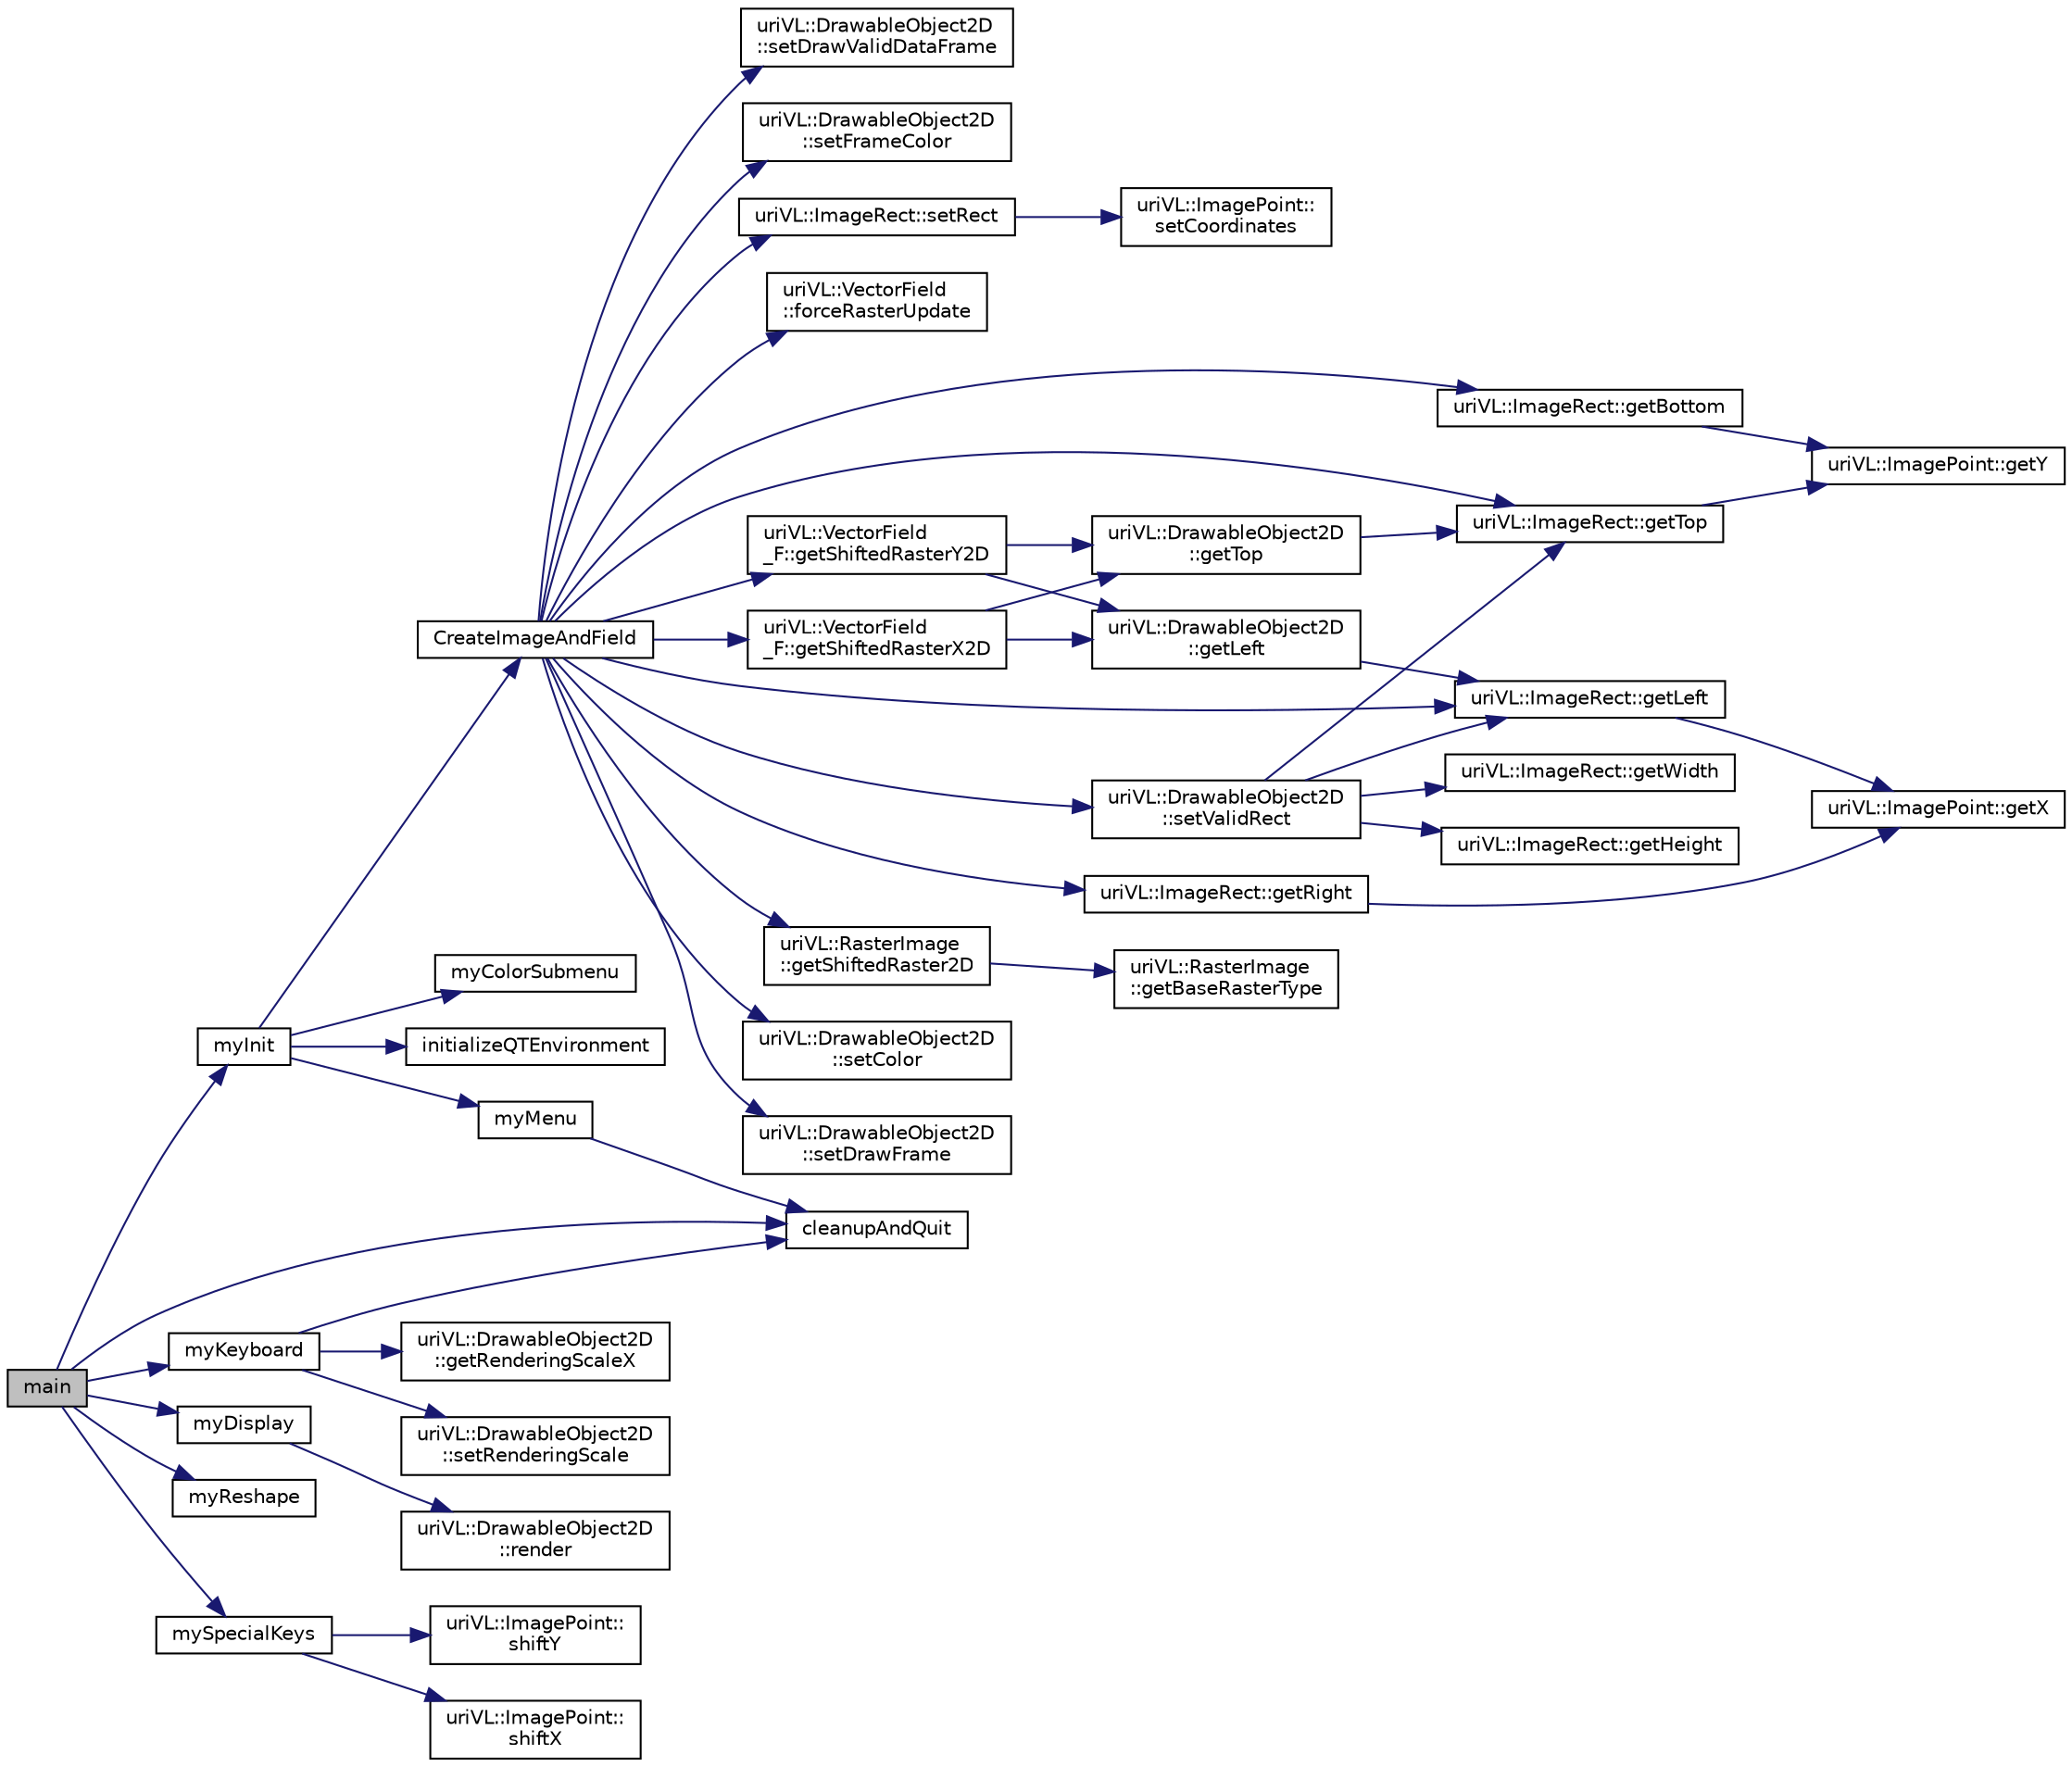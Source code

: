 digraph "main"
{
  edge [fontname="Helvetica",fontsize="10",labelfontname="Helvetica",labelfontsize="10"];
  node [fontname="Helvetica",fontsize="10",shape=record];
  rankdir="LR";
  Node1 [label="main",height=0.2,width=0.4,color="black", fillcolor="grey75", style="filled", fontcolor="black"];
  Node1 -> Node2 [color="midnightblue",fontsize="10",style="solid",fontname="Helvetica"];
  Node2 [label="cleanupAndQuit",height=0.2,width=0.4,color="black", fillcolor="white", style="filled",URL="$rasterRectangles__main_8cpp.html#ab5774c0c168c63ad4c75e9bf6f09e72b"];
  Node1 -> Node3 [color="midnightblue",fontsize="10",style="solid",fontname="Helvetica"];
  Node3 [label="myDisplay",height=0.2,width=0.4,color="black", fillcolor="white", style="filled",URL="$rasterRectangles__main_8cpp.html#ac158bfc1571fb83c31d7035c8497a5a3"];
  Node3 -> Node4 [color="midnightblue",fontsize="10",style="solid",fontname="Helvetica"];
  Node4 [label="uriVL::DrawableObject2D\l::render",height=0.2,width=0.4,color="black", fillcolor="white", style="filled",URL="$classuriVL_1_1DrawableObject2D.html#ac8e503cfade891e7ac2a25467cb7d24a",tooltip="Renders the object at the default depth and (0, 0) location. "];
  Node1 -> Node5 [color="midnightblue",fontsize="10",style="solid",fontname="Helvetica"];
  Node5 [label="myInit",height=0.2,width=0.4,color="black", fillcolor="white", style="filled",URL="$rasterRectangles__main_8cpp.html#a631696ca6a7d57f00a5331b0aeafcee2"];
  Node5 -> Node6 [color="midnightblue",fontsize="10",style="solid",fontname="Helvetica"];
  Node6 [label="initializeQTEnvironment",height=0.2,width=0.4,color="black", fillcolor="white", style="filled",URL="$rasterRectangles__main_8cpp.html#a0672b041b5eec1b80073dbb043e6b625"];
  Node5 -> Node7 [color="midnightblue",fontsize="10",style="solid",fontname="Helvetica"];
  Node7 [label="CreateImageAndField",height=0.2,width=0.4,color="black", fillcolor="white", style="filled",URL="$rasterRectangles__main_8cpp.html#add8f3520d6a0de79ffae0b55910ef31e"];
  Node7 -> Node8 [color="midnightblue",fontsize="10",style="solid",fontname="Helvetica"];
  Node8 [label="uriVL::VectorField\l::forceRasterUpdate",height=0.2,width=0.4,color="black", fillcolor="white", style="filled",URL="$classuriVL_1_1VectorField.html#a4772cfbc7b6053ff64850a2d186bd88c",tooltip="Forces an update of the raster (for rendering) "];
  Node7 -> Node9 [color="midnightblue",fontsize="10",style="solid",fontname="Helvetica"];
  Node9 [label="uriVL::ImageRect::getBottom",height=0.2,width=0.4,color="black", fillcolor="white", style="filled",URL="$classuriVL_1_1ImageRect.html#acb34c902550ecb25f7fa6ffb620aea71",tooltip="Returns the maximum y coordinate of the rectangle. "];
  Node9 -> Node10 [color="midnightblue",fontsize="10",style="solid",fontname="Helvetica"];
  Node10 [label="uriVL::ImagePoint::getY",height=0.2,width=0.4,color="black", fillcolor="white", style="filled",URL="$classuriVL_1_1ImagePoint.html#a4edda1ad5b1f3b39db3ac200dfddf016",tooltip="Returns the point&#39;s y coordinate. "];
  Node7 -> Node11 [color="midnightblue",fontsize="10",style="solid",fontname="Helvetica"];
  Node11 [label="uriVL::ImageRect::getLeft",height=0.2,width=0.4,color="black", fillcolor="white", style="filled",URL="$classuriVL_1_1ImageRect.html#a38bd531df6bd6c4892bca1a690feda13",tooltip="Returns the minimum x coordinate of the rectangle. "];
  Node11 -> Node12 [color="midnightblue",fontsize="10",style="solid",fontname="Helvetica"];
  Node12 [label="uriVL::ImagePoint::getX",height=0.2,width=0.4,color="black", fillcolor="white", style="filled",URL="$classuriVL_1_1ImagePoint.html#a4845eb34e164c8dffd9b366cf61f3f5b",tooltip="Returns the point&#39;s x coordinate. "];
  Node7 -> Node13 [color="midnightblue",fontsize="10",style="solid",fontname="Helvetica"];
  Node13 [label="uriVL::ImageRect::getRight",height=0.2,width=0.4,color="black", fillcolor="white", style="filled",URL="$classuriVL_1_1ImageRect.html#a89884bd1866a1b7ffb67d4cc1ec1a052",tooltip="Returns the maximum x coordinate of the rectangle. "];
  Node13 -> Node12 [color="midnightblue",fontsize="10",style="solid",fontname="Helvetica"];
  Node7 -> Node14 [color="midnightblue",fontsize="10",style="solid",fontname="Helvetica"];
  Node14 [label="uriVL::RasterImage\l::getShiftedRaster2D",height=0.2,width=0.4,color="black", fillcolor="white", style="filled",URL="$classuriVL_1_1RasterImage.html#afb1e270b389600fc0784f6c746d76ce4",tooltip="Returns the shifted base raster as a read-only 2D array. "];
  Node14 -> Node15 [color="midnightblue",fontsize="10",style="solid",fontname="Helvetica"];
  Node15 [label="uriVL::RasterImage\l::getBaseRasterType",height=0.2,width=0.4,color="black", fillcolor="white", style="filled",URL="$classuriVL_1_1RasterImage.html#a68815937f6a787e4541a33b108198baf",tooltip="Returns the image&#39;s base raster type. "];
  Node7 -> Node16 [color="midnightblue",fontsize="10",style="solid",fontname="Helvetica"];
  Node16 [label="uriVL::VectorField\l_F::getShiftedRasterX2D",height=0.2,width=0.4,color="black", fillcolor="white", style="filled",URL="$classuriVL_1_1VectorField__F.html#a0de78a6e2b5713bf23b8065790acdc60",tooltip="Returns the vector field&#39;s X component&#39;s 2D \"shifted\" raster Must be overridden by child classes..."];
  Node16 -> Node17 [color="midnightblue",fontsize="10",style="solid",fontname="Helvetica"];
  Node17 [label="uriVL::DrawableObject2D\l::getTop",height=0.2,width=0.4,color="black", fillcolor="white", style="filled",URL="$classuriVL_1_1DrawableObject2D.html#a01508a3886015ab55449c46989af2277",tooltip="Returns the minimum y coordinate of the bounding rectangle. "];
  Node17 -> Node18 [color="midnightblue",fontsize="10",style="solid",fontname="Helvetica"];
  Node18 [label="uriVL::ImageRect::getTop",height=0.2,width=0.4,color="black", fillcolor="white", style="filled",URL="$classuriVL_1_1ImageRect.html#a2715b0a7b291354fd839a95ece0e0aba",tooltip="Returns the minimum y coordinate of the rectangle. "];
  Node18 -> Node10 [color="midnightblue",fontsize="10",style="solid",fontname="Helvetica"];
  Node16 -> Node19 [color="midnightblue",fontsize="10",style="solid",fontname="Helvetica"];
  Node19 [label="uriVL::DrawableObject2D\l::getLeft",height=0.2,width=0.4,color="black", fillcolor="white", style="filled",URL="$classuriVL_1_1DrawableObject2D.html#a9c92e6b3d3b0753514e677080c762ef0",tooltip="Returns the minimum x coordinate of the bounding rectangle. "];
  Node19 -> Node11 [color="midnightblue",fontsize="10",style="solid",fontname="Helvetica"];
  Node7 -> Node20 [color="midnightblue",fontsize="10",style="solid",fontname="Helvetica"];
  Node20 [label="uriVL::VectorField\l_F::getShiftedRasterY2D",height=0.2,width=0.4,color="black", fillcolor="white", style="filled",URL="$classuriVL_1_1VectorField__F.html#a0201c3f79aa2e1a846b5a50b4bf46967",tooltip="Returns the vector field&#39;s Y component&#39;s 2D \"shifted\" raster Must be overridden by child classes..."];
  Node20 -> Node17 [color="midnightblue",fontsize="10",style="solid",fontname="Helvetica"];
  Node20 -> Node19 [color="midnightblue",fontsize="10",style="solid",fontname="Helvetica"];
  Node7 -> Node18 [color="midnightblue",fontsize="10",style="solid",fontname="Helvetica"];
  Node7 -> Node21 [color="midnightblue",fontsize="10",style="solid",fontname="Helvetica"];
  Node21 [label="uriVL::DrawableObject2D\l::setColor",height=0.2,width=0.4,color="black", fillcolor="white", style="filled",URL="$classuriVL_1_1DrawableObject2D.html#a1b40f274066103a117470c82fdd35658",tooltip="Assigns a rendering color to the object (alpha is set to 1) "];
  Node7 -> Node22 [color="midnightblue",fontsize="10",style="solid",fontname="Helvetica"];
  Node22 [label="uriVL::DrawableObject2D\l::setDrawFrame",height=0.2,width=0.4,color="black", fillcolor="white", style="filled",URL="$classuriVL_1_1DrawableObject2D.html#a5a09233c99c92bb5f464c01ddd128809",tooltip="Indicates whether this image&#39;s bounding rectangle should be indicated by a color frame. "];
  Node7 -> Node23 [color="midnightblue",fontsize="10",style="solid",fontname="Helvetica"];
  Node23 [label="uriVL::DrawableObject2D\l::setDrawValidDataFrame",height=0.2,width=0.4,color="black", fillcolor="white", style="filled",URL="$classuriVL_1_1DrawableObject2D.html#a564ef9a17772a6858628b26af0accf6d",tooltip="Indicates whether this image&#39;s valid data rectangle should be indicated by a color frame..."];
  Node7 -> Node24 [color="midnightblue",fontsize="10",style="solid",fontname="Helvetica"];
  Node24 [label="uriVL::DrawableObject2D\l::setFrameColor",height=0.2,width=0.4,color="black", fillcolor="white", style="filled",URL="$classuriVL_1_1DrawableObject2D.html#abb392c87ddbf456aa7302593d1b6c71b",tooltip="Specifies the a color for the frame of this object. "];
  Node7 -> Node25 [color="midnightblue",fontsize="10",style="solid",fontname="Helvetica"];
  Node25 [label="uriVL::ImageRect::setRect",height=0.2,width=0.4,color="black", fillcolor="white", style="filled",URL="$classuriVL_1_1ImageRect.html#a2621d07a926d2305bbd54af5d543cabe",tooltip="Sets the origin and size of the rectangle. "];
  Node25 -> Node26 [color="midnightblue",fontsize="10",style="solid",fontname="Helvetica"];
  Node26 [label="uriVL::ImagePoint::\lsetCoordinates",height=0.2,width=0.4,color="black", fillcolor="white", style="filled",URL="$classuriVL_1_1ImagePoint.html#a253b7c2ab33d684a29059591f107802a",tooltip="Assigns new coordinates to the pixel. "];
  Node7 -> Node27 [color="midnightblue",fontsize="10",style="solid",fontname="Helvetica"];
  Node27 [label="uriVL::DrawableObject2D\l::setValidRect",height=0.2,width=0.4,color="black", fillcolor="white", style="filled",URL="$classuriVL_1_1DrawableObject2D.html#ac59493b368737b7b52eae441ecdbc95b",tooltip="Sets a new valid data rectangle for the drawable object. "];
  Node27 -> Node11 [color="midnightblue",fontsize="10",style="solid",fontname="Helvetica"];
  Node27 -> Node18 [color="midnightblue",fontsize="10",style="solid",fontname="Helvetica"];
  Node27 -> Node28 [color="midnightblue",fontsize="10",style="solid",fontname="Helvetica"];
  Node28 [label="uriVL::ImageRect::getWidth",height=0.2,width=0.4,color="black", fillcolor="white", style="filled",URL="$classuriVL_1_1ImageRect.html#a1081dc6f638b33ebf30d0a43d51289ef",tooltip="Returns the width of the rectangle. "];
  Node27 -> Node29 [color="midnightblue",fontsize="10",style="solid",fontname="Helvetica"];
  Node29 [label="uriVL::ImageRect::getHeight",height=0.2,width=0.4,color="black", fillcolor="white", style="filled",URL="$classuriVL_1_1ImageRect.html#aa757d85ab5d5230bc0ca53f5960e14f3",tooltip="Returns the height of the rectangle. "];
  Node5 -> Node30 [color="midnightblue",fontsize="10",style="solid",fontname="Helvetica"];
  Node30 [label="myColorSubmenu",height=0.2,width=0.4,color="black", fillcolor="white", style="filled",URL="$rasterRectangles__main_8cpp.html#a33f0722893747f30dfcdb48716af6b62"];
  Node5 -> Node31 [color="midnightblue",fontsize="10",style="solid",fontname="Helvetica"];
  Node31 [label="myMenu",height=0.2,width=0.4,color="black", fillcolor="white", style="filled",URL="$rasterRectangles__main_8cpp.html#a262cac07ba13d31b16ed61d7596cd7e2"];
  Node31 -> Node2 [color="midnightblue",fontsize="10",style="solid",fontname="Helvetica"];
  Node1 -> Node32 [color="midnightblue",fontsize="10",style="solid",fontname="Helvetica"];
  Node32 [label="myKeyboard",height=0.2,width=0.4,color="black", fillcolor="white", style="filled",URL="$rasterRectangles__main_8cpp.html#a2380242ef771b5a0d59cce4a680dc9df"];
  Node32 -> Node2 [color="midnightblue",fontsize="10",style="solid",fontname="Helvetica"];
  Node32 -> Node33 [color="midnightblue",fontsize="10",style="solid",fontname="Helvetica"];
  Node33 [label="uriVL::DrawableObject2D\l::setRenderingScale",height=0.2,width=0.4,color="black", fillcolor="white", style="filled",URL="$classuriVL_1_1DrawableObject2D.html#acfa7793e58dce0be22f1e2fb93182073",tooltip="Sets a uniform scale at which this object should be rendered. "];
  Node32 -> Node34 [color="midnightblue",fontsize="10",style="solid",fontname="Helvetica"];
  Node34 [label="uriVL::DrawableObject2D\l::getRenderingScaleX",height=0.2,width=0.4,color="black", fillcolor="white", style="filled",URL="$classuriVL_1_1DrawableObject2D.html#a04c9f82864357bfdab57e2511552331b",tooltip="Returns the horizontal rendering scale set for this object. "];
  Node1 -> Node35 [color="midnightblue",fontsize="10",style="solid",fontname="Helvetica"];
  Node35 [label="myReshape",height=0.2,width=0.4,color="black", fillcolor="white", style="filled",URL="$rasterRectangles__main_8cpp.html#ae659bda7aa3ae9f52f7fed05f3c900fb"];
  Node1 -> Node36 [color="midnightblue",fontsize="10",style="solid",fontname="Helvetica"];
  Node36 [label="mySpecialKeys",height=0.2,width=0.4,color="black", fillcolor="white", style="filled",URL="$rasterRectangles__main_8cpp.html#ab8e64990c42760b33ba0372cd4f42416"];
  Node36 -> Node37 [color="midnightblue",fontsize="10",style="solid",fontname="Helvetica"];
  Node37 [label="uriVL::ImagePoint::\lshiftX",height=0.2,width=0.4,color="black", fillcolor="white", style="filled",URL="$classuriVL_1_1ImagePoint.html#a688de98c79a64a7a9851ebe88f18b77d",tooltip="Shifts the existing x coordinate by the amount specified. "];
  Node36 -> Node38 [color="midnightblue",fontsize="10",style="solid",fontname="Helvetica"];
  Node38 [label="uriVL::ImagePoint::\lshiftY",height=0.2,width=0.4,color="black", fillcolor="white", style="filled",URL="$classuriVL_1_1ImagePoint.html#a9f0a0672eac1b0967ca9be7e2e7a7e9a",tooltip="Shifts the existing y coordinate by the amount specified. "];
}
